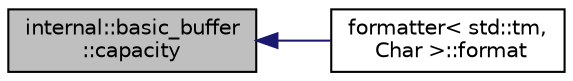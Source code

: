 digraph "internal::basic_buffer::capacity"
{
  edge [fontname="Helvetica",fontsize="10",labelfontname="Helvetica",labelfontsize="10"];
  node [fontname="Helvetica",fontsize="10",shape=record];
  rankdir="LR";
  Node1 [label="internal::basic_buffer\l::capacity",height=0.2,width=0.4,color="black", fillcolor="grey75", style="filled" fontcolor="black"];
  Node1 -> Node2 [dir="back",color="midnightblue",fontsize="10",style="solid",fontname="Helvetica"];
  Node2 [label="formatter\< std::tm,\l Char \>::format",height=0.2,width=0.4,color="black", fillcolor="white", style="filled",URL="$structformatter_3_01std_1_1tm_00_01_char_01_4.html#ab9ede05d9788f38bfc435af29d7fefe0"];
}
